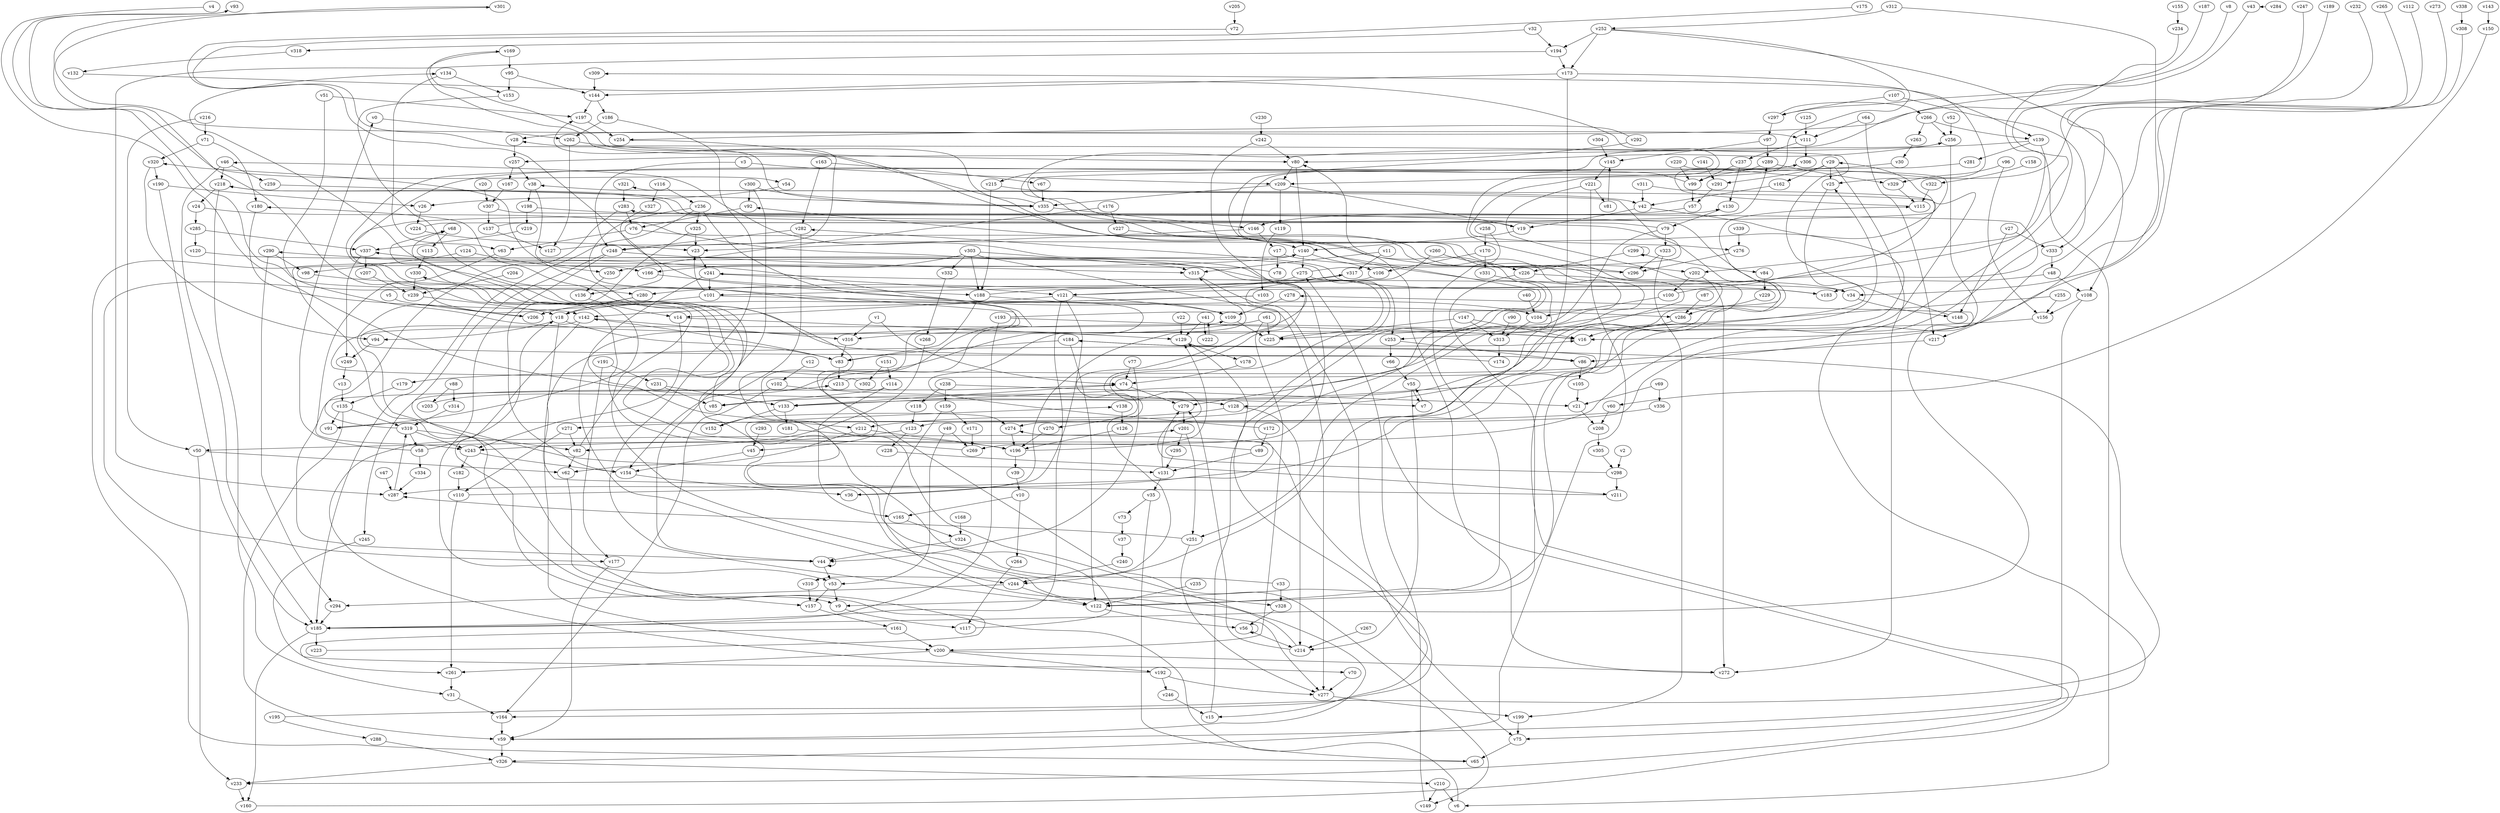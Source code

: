 // Benchmark game 499 - 340 vertices
// time_bound: 56
// targets: v163
digraph G {
    v0 [name="v0", player=0];
    v1 [name="v1", player=1];
    v2 [name="v2", player=1];
    v3 [name="v3", player=0];
    v4 [name="v4", player=0];
    v5 [name="v5", player=0];
    v6 [name="v6", player=1];
    v7 [name="v7", player=0];
    v8 [name="v8", player=0];
    v9 [name="v9", player=1];
    v10 [name="v10", player=0];
    v11 [name="v11", player=1];
    v12 [name="v12", player=0];
    v13 [name="v13", player=0];
    v14 [name="v14", player=1];
    v15 [name="v15", player=0];
    v16 [name="v16", player=1];
    v17 [name="v17", player=1];
    v18 [name="v18", player=0];
    v19 [name="v19", player=1];
    v20 [name="v20", player=1];
    v21 [name="v21", player=0];
    v22 [name="v22", player=0];
    v23 [name="v23", player=1];
    v24 [name="v24", player=1];
    v25 [name="v25", player=1];
    v26 [name="v26", player=1];
    v27 [name="v27", player=1];
    v28 [name="v28", player=1];
    v29 [name="v29", player=0];
    v30 [name="v30", player=1];
    v31 [name="v31", player=1];
    v32 [name="v32", player=1];
    v33 [name="v33", player=0];
    v34 [name="v34", player=1];
    v35 [name="v35", player=1];
    v36 [name="v36", player=0];
    v37 [name="v37", player=0];
    v38 [name="v38", player=1];
    v39 [name="v39", player=0];
    v40 [name="v40", player=1];
    v41 [name="v41", player=0];
    v42 [name="v42", player=1];
    v43 [name="v43", player=0];
    v44 [name="v44", player=1];
    v45 [name="v45", player=1];
    v46 [name="v46", player=1];
    v47 [name="v47", player=1];
    v48 [name="v48", player=1];
    v49 [name="v49", player=0];
    v50 [name="v50", player=1];
    v51 [name="v51", player=0];
    v52 [name="v52", player=0];
    v53 [name="v53", player=0];
    v54 [name="v54", player=1];
    v55 [name="v55", player=0];
    v56 [name="v56", player=0];
    v57 [name="v57", player=1];
    v58 [name="v58", player=1];
    v59 [name="v59", player=0];
    v60 [name="v60", player=0];
    v61 [name="v61", player=1];
    v62 [name="v62", player=0];
    v63 [name="v63", player=0];
    v64 [name="v64", player=0];
    v65 [name="v65", player=0];
    v66 [name="v66", player=1];
    v67 [name="v67", player=0];
    v68 [name="v68", player=1];
    v69 [name="v69", player=0];
    v70 [name="v70", player=0];
    v71 [name="v71", player=1];
    v72 [name="v72", player=0];
    v73 [name="v73", player=0];
    v74 [name="v74", player=0];
    v75 [name="v75", player=1];
    v76 [name="v76", player=0];
    v77 [name="v77", player=0];
    v78 [name="v78", player=0];
    v79 [name="v79", player=0];
    v80 [name="v80", player=0];
    v81 [name="v81", player=0];
    v82 [name="v82", player=0];
    v83 [name="v83", player=1];
    v84 [name="v84", player=0];
    v85 [name="v85", player=1];
    v86 [name="v86", player=0];
    v87 [name="v87", player=1];
    v88 [name="v88", player=1];
    v89 [name="v89", player=0];
    v90 [name="v90", player=1];
    v91 [name="v91", player=1];
    v92 [name="v92", player=0];
    v93 [name="v93", player=1];
    v94 [name="v94", player=0];
    v95 [name="v95", player=0];
    v96 [name="v96", player=0];
    v97 [name="v97", player=0];
    v98 [name="v98", player=0];
    v99 [name="v99", player=1];
    v100 [name="v100", player=1];
    v101 [name="v101", player=0];
    v102 [name="v102", player=0];
    v103 [name="v103", player=1];
    v104 [name="v104", player=1];
    v105 [name="v105", player=1];
    v106 [name="v106", player=1];
    v107 [name="v107", player=1];
    v108 [name="v108", player=0];
    v109 [name="v109", player=0];
    v110 [name="v110", player=1];
    v111 [name="v111", player=0];
    v112 [name="v112", player=1];
    v113 [name="v113", player=1];
    v114 [name="v114", player=1];
    v115 [name="v115", player=0];
    v116 [name="v116", player=1];
    v117 [name="v117", player=1];
    v118 [name="v118", player=1];
    v119 [name="v119", player=0];
    v120 [name="v120", player=0];
    v121 [name="v121", player=0];
    v122 [name="v122", player=0];
    v123 [name="v123", player=0];
    v124 [name="v124", player=0];
    v125 [name="v125", player=0];
    v126 [name="v126", player=1];
    v127 [name="v127", player=1];
    v128 [name="v128", player=1];
    v129 [name="v129", player=1];
    v130 [name="v130", player=1];
    v131 [name="v131", player=0];
    v132 [name="v132", player=1];
    v133 [name="v133", player=1];
    v134 [name="v134", player=0];
    v135 [name="v135", player=1];
    v136 [name="v136", player=0];
    v137 [name="v137", player=0];
    v138 [name="v138", player=0];
    v139 [name="v139", player=1];
    v140 [name="v140", player=0];
    v141 [name="v141", player=0];
    v142 [name="v142", player=0];
    v143 [name="v143", player=1];
    v144 [name="v144", player=1];
    v145 [name="v145", player=1];
    v146 [name="v146", player=0];
    v147 [name="v147", player=1];
    v148 [name="v148", player=0];
    v149 [name="v149", player=0];
    v150 [name="v150", player=0];
    v151 [name="v151", player=1];
    v152 [name="v152", player=0];
    v153 [name="v153", player=0];
    v154 [name="v154", player=0];
    v155 [name="v155", player=0];
    v156 [name="v156", player=1];
    v157 [name="v157", player=1];
    v158 [name="v158", player=0];
    v159 [name="v159", player=0];
    v160 [name="v160", player=0];
    v161 [name="v161", player=0];
    v162 [name="v162", player=1];
    v163 [name="v163", player=0, target=1];
    v164 [name="v164", player=1];
    v165 [name="v165", player=0];
    v166 [name="v166", player=1];
    v167 [name="v167", player=1];
    v168 [name="v168", player=1];
    v169 [name="v169", player=1];
    v170 [name="v170", player=0];
    v171 [name="v171", player=1];
    v172 [name="v172", player=1];
    v173 [name="v173", player=0];
    v174 [name="v174", player=0];
    v175 [name="v175", player=0];
    v176 [name="v176", player=1];
    v177 [name="v177", player=0];
    v178 [name="v178", player=0];
    v179 [name="v179", player=0];
    v180 [name="v180", player=0];
    v181 [name="v181", player=0];
    v182 [name="v182", player=0];
    v183 [name="v183", player=0];
    v184 [name="v184", player=0];
    v185 [name="v185", player=1];
    v186 [name="v186", player=0];
    v187 [name="v187", player=0];
    v188 [name="v188", player=0];
    v189 [name="v189", player=1];
    v190 [name="v190", player=0];
    v191 [name="v191", player=0];
    v192 [name="v192", player=1];
    v193 [name="v193", player=1];
    v194 [name="v194", player=1];
    v195 [name="v195", player=0];
    v196 [name="v196", player=1];
    v197 [name="v197", player=0];
    v198 [name="v198", player=0];
    v199 [name="v199", player=1];
    v200 [name="v200", player=0];
    v201 [name="v201", player=1];
    v202 [name="v202", player=0];
    v203 [name="v203", player=0];
    v204 [name="v204", player=1];
    v205 [name="v205", player=1];
    v206 [name="v206", player=1];
    v207 [name="v207", player=0];
    v208 [name="v208", player=0];
    v209 [name="v209", player=1];
    v210 [name="v210", player=0];
    v211 [name="v211", player=0];
    v212 [name="v212", player=0];
    v213 [name="v213", player=0];
    v214 [name="v214", player=0];
    v215 [name="v215", player=0];
    v216 [name="v216", player=0];
    v217 [name="v217", player=0];
    v218 [name="v218", player=0];
    v219 [name="v219", player=0];
    v220 [name="v220", player=0];
    v221 [name="v221", player=0];
    v222 [name="v222", player=0];
    v223 [name="v223", player=1];
    v224 [name="v224", player=0];
    v225 [name="v225", player=0];
    v226 [name="v226", player=1];
    v227 [name="v227", player=0];
    v228 [name="v228", player=0];
    v229 [name="v229", player=1];
    v230 [name="v230", player=1];
    v231 [name="v231", player=0];
    v232 [name="v232", player=0];
    v233 [name="v233", player=1];
    v234 [name="v234", player=1];
    v235 [name="v235", player=1];
    v236 [name="v236", player=0];
    v237 [name="v237", player=0];
    v238 [name="v238", player=1];
    v239 [name="v239", player=1];
    v240 [name="v240", player=1];
    v241 [name="v241", player=1];
    v242 [name="v242", player=0];
    v243 [name="v243", player=1];
    v244 [name="v244", player=0];
    v245 [name="v245", player=0];
    v246 [name="v246", player=1];
    v247 [name="v247", player=0];
    v248 [name="v248", player=0];
    v249 [name="v249", player=0];
    v250 [name="v250", player=0];
    v251 [name="v251", player=0];
    v252 [name="v252", player=0];
    v253 [name="v253", player=0];
    v254 [name="v254", player=1];
    v255 [name="v255", player=1];
    v256 [name="v256", player=1];
    v257 [name="v257", player=1];
    v258 [name="v258", player=0];
    v259 [name="v259", player=1];
    v260 [name="v260", player=1];
    v261 [name="v261", player=0];
    v262 [name="v262", player=1];
    v263 [name="v263", player=1];
    v264 [name="v264", player=0];
    v265 [name="v265", player=0];
    v266 [name="v266", player=1];
    v267 [name="v267", player=1];
    v268 [name="v268", player=0];
    v269 [name="v269", player=0];
    v270 [name="v270", player=0];
    v271 [name="v271", player=1];
    v272 [name="v272", player=0];
    v273 [name="v273", player=1];
    v274 [name="v274", player=1];
    v275 [name="v275", player=0];
    v276 [name="v276", player=0];
    v277 [name="v277", player=1];
    v278 [name="v278", player=1];
    v279 [name="v279", player=1];
    v280 [name="v280", player=1];
    v281 [name="v281", player=1];
    v282 [name="v282", player=0];
    v283 [name="v283", player=1];
    v284 [name="v284", player=0];
    v285 [name="v285", player=0];
    v286 [name="v286", player=1];
    v287 [name="v287", player=0];
    v288 [name="v288", player=1];
    v289 [name="v289", player=1];
    v290 [name="v290", player=1];
    v291 [name="v291", player=1];
    v292 [name="v292", player=1];
    v293 [name="v293", player=1];
    v294 [name="v294", player=1];
    v295 [name="v295", player=1];
    v296 [name="v296", player=1];
    v297 [name="v297", player=1];
    v298 [name="v298", player=1];
    v299 [name="v299", player=0];
    v300 [name="v300", player=0];
    v301 [name="v301", player=1];
    v302 [name="v302", player=1];
    v303 [name="v303", player=0];
    v304 [name="v304", player=0];
    v305 [name="v305", player=0];
    v306 [name="v306", player=0];
    v307 [name="v307", player=1];
    v308 [name="v308", player=1];
    v309 [name="v309", player=0];
    v310 [name="v310", player=0];
    v311 [name="v311", player=0];
    v312 [name="v312", player=0];
    v313 [name="v313", player=1];
    v314 [name="v314", player=0];
    v315 [name="v315", player=1];
    v316 [name="v316", player=1];
    v317 [name="v317", player=1];
    v318 [name="v318", player=1];
    v319 [name="v319", player=0];
    v320 [name="v320", player=1];
    v321 [name="v321", player=1];
    v322 [name="v322", player=1];
    v323 [name="v323", player=1];
    v324 [name="v324", player=1];
    v325 [name="v325", player=0];
    v326 [name="v326", player=1];
    v327 [name="v327", player=1];
    v328 [name="v328", player=1];
    v329 [name="v329", player=0];
    v330 [name="v330", player=1];
    v331 [name="v331", player=0];
    v332 [name="v332", player=0];
    v333 [name="v333", player=1];
    v334 [name="v334", player=1];
    v335 [name="v335", player=1];
    v336 [name="v336", player=0];
    v337 [name="v337", player=1];
    v338 [name="v338", player=0];
    v339 [name="v339", player=1];

    v0 -> v262;
    v1 -> v316;
    v2 -> v298;
    v3 -> v209;
    v4 -> v7 [constraint="t >= 5"];
    v5 -> v206;
    v6 -> v213 [constraint="t mod 4 == 0"];
    v7 -> v55 [constraint="t mod 4 == 0"];
    v8 -> v297 [constraint="t < 11"];
    v9 -> v117;
    v10 -> v264;
    v11 -> v317;
    v12 -> v102;
    v13 -> v135;
    v14 -> v129;
    v15 -> v129;
    v16 -> v93 [constraint="t mod 3 == 0"];
    v17 -> v296;
    v18 -> v94;
    v19 -> v218 [constraint="t >= 5"];
    v20 -> v307;
    v21 -> v208;
    v22 -> v129;
    v23 -> v241;
    v24 -> v270 [constraint="t mod 4 == 0"];
    v25 -> v287 [constraint="t < 14"];
    v26 -> v224;
    v27 -> v333;
    v28 -> v257;
    v29 -> v272;
    v30 -> v209;
    v31 -> v164;
    v32 -> v194;
    v33 -> v138 [constraint="t >= 5"];
    v34 -> v241 [constraint="t >= 2"];
    v35 -> v65;
    v36 -> v317 [constraint="t < 12"];
    v37 -> v240;
    v38 -> v198;
    v39 -> v10;
    v40 -> v104;
    v41 -> v129;
    v42 -> v122 [constraint="t mod 4 == 2"];
    v43 -> v121 [constraint="t >= 4"];
    v44 -> v44 [constraint="t < 7"];
    v45 -> v154;
    v46 -> v218;
    v47 -> v287;
    v48 -> v108;
    v49 -> v53;
    v50 -> v233;
    v51 -> v280;
    v52 -> v256;
    v53 -> v9;
    v54 -> v26;
    v55 -> v7;
    v56 -> v56;
    v57 -> v146;
    v58 -> v18;
    v59 -> v278 [constraint="t >= 1"];
    v60 -> v208;
    v61 -> v200;
    v62 -> v157;
    v63 -> v243;
    v64 -> v111;
    v65 -> v140 [constraint="t >= 1"];
    v66 -> v55;
    v67 -> v335;
    v68 -> v113;
    v69 -> v21;
    v70 -> v277;
    v71 -> v320;
    v72 -> v136 [constraint="t mod 4 == 2"];
    v73 -> v37;
    v74 -> v279;
    v75 -> v65;
    v76 -> v15 [constraint="t mod 3 == 1"];
    v77 -> v44;
    v78 -> v130 [constraint="t < 6"];
    v79 -> v218 [constraint="t >= 1"];
    v80 -> v140;
    v81 -> v145;
    v82 -> v68 [constraint="t mod 5 == 4"];
    v83 -> v213;
    v84 -> v229;
    v85 -> v134 [constraint="t < 15"];
    v86 -> v105;
    v87 -> v286;
    v88 -> v314;
    v89 -> v68 [constraint="t < 14"];
    v90 -> v313;
    v91 -> v92 [constraint="t < 6"];
    v92 -> v76;
    v93 -> v54 [constraint="t >= 3"];
    v94 -> v249;
    v95 -> v153;
    v96 -> v329;
    v97 -> v289;
    v98 -> v45 [constraint="t >= 1"];
    v99 -> v215 [constraint="t mod 3 == 2"];
    v100 -> v29 [constraint="t < 13"];
    v101 -> v18;
    v102 -> v128;
    v103 -> v131 [constraint="t < 12"];
    v104 -> v313;
    v105 -> v21;
    v106 -> v177 [constraint="t mod 2 == 1"];
    v107 -> v297;
    v108 -> v156;
    v109 -> v225;
    v110 -> v274 [constraint="t >= 1"];
    v111 -> v237;
    v112 -> v185 [constraint="t < 9"];
    v113 -> v330;
    v114 -> v85;
    v115 -> v28 [constraint="t >= 5"];
    v116 -> v236;
    v117 -> v320 [constraint="t < 5"];
    v118 -> v123;
    v119 -> v103;
    v120 -> v310 [constraint="t >= 2"];
    v121 -> v36;
    v122 -> v56;
    v123 -> v243;
    v124 -> v250;
    v125 -> v111;
    v126 -> v196;
    v127 -> v197 [constraint="t < 10"];
    v128 -> v212;
    v129 -> v178;
    v130 -> v79;
    v131 -> v35;
    v132 -> v244 [constraint="t >= 1"];
    v133 -> v181;
    v134 -> v63;
    v135 -> v59;
    v136 -> v14;
    v137 -> v289 [constraint="t >= 2"];
    v138 -> v126;
    v139 -> v279 [constraint="t mod 3 == 2"];
    v140 -> v106;
    v141 -> v291;
    v142 -> v86 [constraint="t mod 4 == 2"];
    v143 -> v150;
    v144 -> v197;
    v145 -> v221;
    v146 -> v23;
    v147 -> v16;
    v148 -> v309 [constraint="t >= 2"];
    v149 -> v275;
    v150 -> v60 [constraint="t < 13"];
    v151 -> v114;
    v152 -> v274 [constraint="t mod 3 == 2"];
    v153 -> v328 [constraint="t < 5"];
    v154 -> v36;
    v155 -> v234;
    v156 -> v277 [constraint="t < 9"];
    v157 -> v161;
    v158 -> v322;
    v159 -> v171;
    v160 -> v25 [constraint="t mod 2 == 1"];
    v161 -> v70 [constraint="t mod 3 == 0"];
    v162 -> v42;
    v163 -> v67;
    v164 -> v59;
    v165 -> v324;
    v166 -> v188;
    v167 -> v307;
    v168 -> v324;
    v169 -> v164 [constraint="t < 10"];
    v170 -> v106;
    v171 -> v269;
    v172 -> v315 [constraint="t >= 4"];
    v173 -> v144;
    v174 -> v180 [constraint="t < 11"];
    v175 -> v335 [constraint="t >= 4"];
    v176 -> v250;
    v177 -> v59;
    v178 -> v74;
    v179 -> v135;
    v180 -> v142;
    v181 -> v196;
    v182 -> v110;
    v183 -> v282 [constraint="t < 13"];
    v184 -> v122;
    v185 -> v223;
    v186 -> v262;
    v187 -> v28 [constraint="t >= 4"];
    v188 -> v283 [constraint="t >= 1"];
    v189 -> v50 [constraint="t < 12"];
    v190 -> v26;
    v191 -> v177;
    v192 -> v201 [constraint="t mod 2 == 0"];
    v193 -> v115 [constraint="t < 6"];
    v194 -> v287;
    v195 -> v184 [constraint="t >= 4"];
    v196 -> v39;
    v197 -> v254;
    v198 -> v274 [constraint="t < 9"];
    v199 -> v75;
    v200 -> v192;
    v201 -> v251;
    v202 -> v100;
    v203 -> v290 [constraint="t < 6"];
    v204 -> v239;
    v205 -> v72;
    v206 -> v301 [constraint="t >= 2"];
    v207 -> v239;
    v208 -> v305;
    v209 -> v119;
    v210 -> v6;
    v211 -> v16 [constraint="t mod 2 == 1"];
    v212 -> v196;
    v213 -> v184 [constraint="t mod 5 == 3"];
    v214 -> v330 [constraint="t >= 2"];
    v215 -> v188;
    v216 -> v71;
    v217 -> v86;
    v218 -> v24;
    v219 -> v337;
    v220 -> v248 [constraint="t mod 5 == 2"];
    v221 -> v133 [constraint="t < 7"];
    v222 -> v41;
    v223 -> v140 [constraint="t mod 3 == 2"];
    v224 -> v321 [constraint="t >= 5"];
    v225 -> v337 [constraint="t mod 3 == 1"];
    v226 -> v122;
    v227 -> v140;
    v228 -> v211 [constraint="t < 8"];
    v229 -> v286;
    v230 -> v242;
    v231 -> v85;
    v232 -> v123 [constraint="t mod 3 == 1"];
    v233 -> v160;
    v234 -> v257 [constraint="t >= 4"];
    v235 -> v122;
    v236 -> v59 [constraint="t >= 5"];
    v237 -> v130;
    v238 -> v118;
    v239 -> v18;
    v240 -> v244;
    v241 -> v121;
    v242 -> v80;
    v243 -> v154;
    v244 -> v122;
    v245 -> v261;
    v246 -> v15;
    v247 -> v202 [constraint="t mod 2 == 0"];
    v248 -> v245;
    v249 -> v13;
    v250 -> v136;
    v251 -> v287 [constraint="t mod 2 == 0"];
    v252 -> v276 [constraint="t < 10"];
    v253 -> v86;
    v254 -> v202 [constraint="t >= 3"];
    v255 -> v253 [constraint="t mod 3 == 1"];
    v256 -> v251 [constraint="t mod 5 == 4"];
    v257 -> v38;
    v258 -> v9;
    v259 -> v335;
    v260 -> v226;
    v261 -> v31;
    v262 -> v127;
    v263 -> v30;
    v264 -> v117;
    v265 -> v25 [constraint="t >= 2"];
    v266 -> v256;
    v267 -> v214;
    v268 -> v82;
    v269 -> v306 [constraint="t < 10"];
    v270 -> v196;
    v271 -> v110;
    v272 -> v80;
    v273 -> v217 [constraint="t mod 4 == 0"];
    v274 -> v196;
    v275 -> v38 [constraint="t mod 4 == 0"];
    v276 -> v296;
    v277 -> v199;
    v278 -> v109;
    v279 -> v201;
    v280 -> v206;
    v281 -> v133 [constraint="t < 12"];
    v282 -> v154;
    v283 -> v76;
    v284 -> v43 [constraint="t < 9"];
    v285 -> v120;
    v286 -> v16;
    v287 -> v319;
    v288 -> v326;
    v289 -> v329;
    v290 -> v294;
    v291 -> v57;
    v292 -> v254 [constraint="t >= 5"];
    v293 -> v45;
    v294 -> v185;
    v295 -> v131;
    v296 -> v256 [constraint="t >= 4"];
    v297 -> v266 [constraint="t mod 2 == 1"];
    v298 -> v46 [constraint="t >= 4"];
    v299 -> v226;
    v300 -> v92;
    v301 -> v111 [constraint="t mod 2 == 0"];
    v302 -> v109 [constraint="t >= 1"];
    v303 -> v277;
    v304 -> v145;
    v305 -> v298;
    v306 -> v91 [constraint="t < 15"];
    v307 -> v233 [constraint="t < 8"];
    v308 -> v179 [constraint="t mod 3 == 0"];
    v309 -> v144;
    v310 -> v157;
    v311 -> v85 [constraint="t >= 2"];
    v312 -> v34;
    v313 -> v174;
    v314 -> v319;
    v315 -> v75;
    v316 -> v83;
    v317 -> v280;
    v318 -> v132;
    v319 -> v74 [constraint="t < 7"];
    v320 -> v190;
    v321 -> v283;
    v322 -> v115;
    v323 -> v296;
    v324 -> v44;
    v325 -> v154;
    v326 -> v210;
    v327 -> v149 [constraint="t < 12"];
    v328 -> v56;
    v329 -> v115;
    v330 -> v239;
    v331 -> v183;
    v332 -> v268;
    v333 -> v48;
    v334 -> v287;
    v335 -> v169 [constraint="t >= 4"];
    v336 -> v271 [constraint="t < 10"];
    v337 -> v249;
    v338 -> v308;
    v339 -> v276;
    v49 -> v269;
    v24 -> v285;
    v184 -> v83;
    v196 -> v129;
    v337 -> v207;
    v27 -> v148;
    v236 -> v104;
    v147 -> v225;
    v140 -> v275;
    v133 -> v152;
    v201 -> v295;
    v83 -> v142;
    v300 -> v335;
    v185 -> v160;
    v79 -> v225;
    v299 -> v84;
    v95 -> v144;
    v58 -> v0;
    v18 -> v200;
    v55 -> v214;
    v131 -> v279;
    v121 -> v14;
    v194 -> v173;
    v135 -> v319;
    v80 -> v209;
    v200 -> v261;
    v311 -> v42;
    v221 -> v81;
    v59 -> v326;
    v220 -> v99;
    v282 -> v248;
    v335 -> v146;
    v303 -> v315;
    v146 -> v17;
    v248 -> v315;
    v53 -> v157;
    v163 -> v282;
    v260 -> v101;
    v61 -> v316;
    v139 -> v6;
    v19 -> v140;
    v237 -> v99;
    v300 -> v44;
    v303 -> v188;
    v46 -> v185;
    v89 -> v131;
    v290 -> v98;
    v123 -> v228;
    v252 -> v108;
    v200 -> v272;
    v18 -> v83;
    v61 -> v225;
    v32 -> v318;
    v248 -> v53;
    v299 -> v299;
    v88 -> v203;
    v142 -> v9;
    v215 -> v42;
    v50 -> v62;
    v192 -> v277;
    v275 -> v253;
    v29 -> v291;
    v320 -> v94;
    v116 -> v327;
    v262 -> v80;
    v297 -> v97;
    v29 -> v162;
    v285 -> v337;
    v159 -> v244;
    v192 -> v246;
    v96 -> v156;
    v231 -> v133;
    v209 -> v335;
    v110 -> v261;
    v280 -> v18;
    v243 -> v182;
    v82 -> v62;
    v172 -> v89;
    v221 -> v326;
    v38 -> v166;
    v210 -> v149;
    v11 -> v315;
    v44 -> v53;
    v191 -> v231;
    v51 -> v197;
    v58 -> v334;
    v188 -> v83;
    v319 -> v243;
    v107 -> v333;
    v46 -> v259;
    v224 -> v23;
    v144 -> v186;
    v218 -> v31;
    v111 -> v306;
    v193 -> v185;
    v214 -> v279;
    v173 -> v139;
    v101 -> v286;
    v99 -> v57;
    v137 -> v127;
    v271 -> v82;
    v128 -> v214;
    v188 -> v109;
    v76 -> v63;
    v186 -> v122;
    v3 -> v248;
    v238 -> v159;
    v325 -> v23;
    v252 -> v194;
    v236 -> v185;
    v241 -> v212;
    v48 -> v183;
    v14 -> v243;
    v114 -> v165;
    v41 -> v222;
    v142 -> v316;
    v312 -> v252;
    v101 -> v23;
    v289 -> v99;
    v79 -> v323;
    v42 -> v19;
    v121 -> v185;
    v35 -> v73;
    v97 -> v145;
    v170 -> v331;
    v29 -> v25;
    v202 -> v272;
    v307 -> v137;
    v169 -> v95;
    v242 -> v269;
    v303 -> v166;
    v226 -> v34;
    v319 -> v58;
    v255 -> v156;
    v251 -> v277;
    v69 -> v336;
    v135 -> v91;
    v292 -> v80;
    v195 -> v288;
    v56 -> v214;
    v1 -> v74;
    v134 -> v153;
    v198 -> v219;
    v71 -> v180;
    v258 -> v170;
    v100 -> v104;
    v102 -> v164;
    v323 -> v199;
    v124 -> v98;
    v33 -> v328;
    v326 -> v233;
    v77 -> v74;
    v238 -> v21;
    v275 -> v121;
    v241 -> v101;
    v190 -> v185;
    v319 -> v82;
    v303 -> v332;
    v266 -> v139;
    v161 -> v200;
    v266 -> v263;
    v147 -> v313;
    v139 -> v281;
    v252 -> v173;
    v103 -> v142;
    v216 -> v50;
    v298 -> v211;
    v257 -> v167;
    v121 -> v109;
    v34 -> v148;
    v193 -> v16;
    v17 -> v78;
    v253 -> v66;
    v151 -> v302;
    v209 -> v19;
    v173 -> v128;
    v108 -> v75;
    v244 -> v294;
    v10 -> v165;
    v74 -> v133;
    v236 -> v325;
    v256 -> v16;
    v283 -> v44;
    v212 -> v62;
    v64 -> v217;
    v176 -> v227;
}
